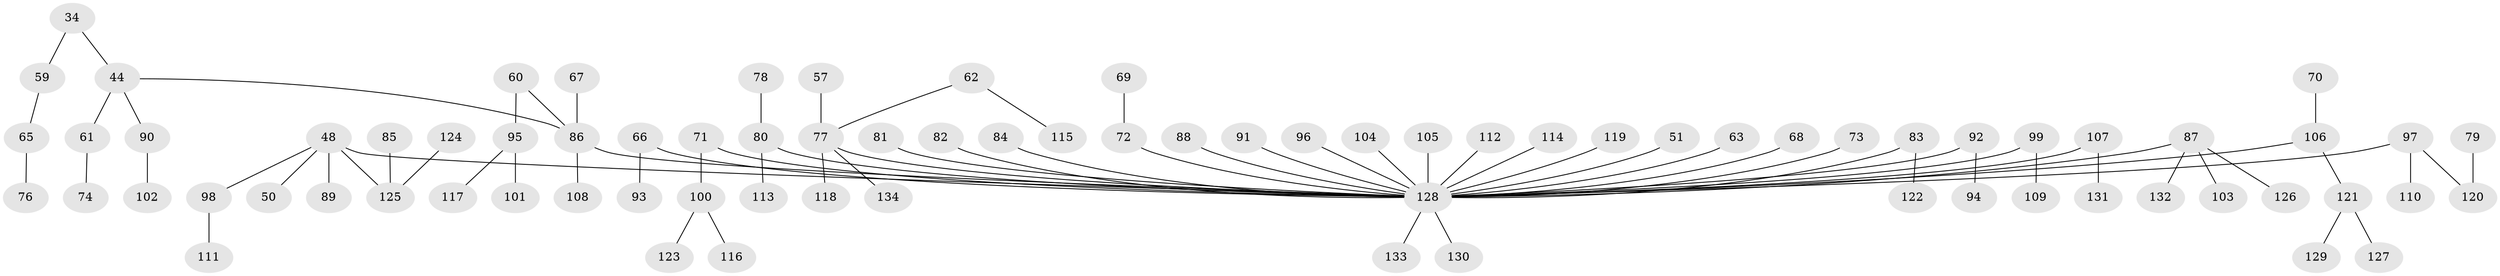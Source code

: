 // original degree distribution, {5: 0.03731343283582089, 4: 0.06716417910447761, 2: 0.27611940298507465, 3: 0.1791044776119403, 1: 0.44029850746268656}
// Generated by graph-tools (version 1.1) at 2025/56/03/04/25 21:56:13]
// undirected, 80 vertices, 79 edges
graph export_dot {
graph [start="1"]
  node [color=gray90,style=filled];
  34;
  44 [super="+31+33"];
  48 [super="+6+35"];
  50;
  51;
  57;
  59;
  60;
  61;
  62;
  63;
  65;
  66;
  67;
  68;
  69;
  70;
  71;
  72 [super="+42"];
  73;
  74;
  76;
  77 [super="+55"];
  78;
  79;
  80 [super="+45"];
  81;
  82;
  83;
  84;
  85;
  86 [super="+9+40+47"];
  87;
  88;
  89;
  90;
  91;
  92;
  93;
  94;
  95;
  96;
  97 [super="+43"];
  98;
  99;
  100;
  101;
  102;
  103;
  104;
  105;
  106 [super="+21+27+28"];
  107;
  108;
  109;
  110;
  111;
  112;
  113;
  114;
  115;
  116;
  117;
  118;
  119;
  120 [super="+56"];
  121;
  122;
  123;
  124;
  125 [super="+12+17"];
  126;
  127;
  128 [super="+64+54+53+37+75"];
  129;
  130;
  131;
  132;
  133;
  134;
  34 -- 59;
  34 -- 44;
  44 -- 61;
  44 -- 86;
  44 -- 90;
  48 -- 50;
  48 -- 98;
  48 -- 125;
  48 -- 89;
  48 -- 128;
  51 -- 128;
  57 -- 77;
  59 -- 65;
  60 -- 95;
  60 -- 86;
  61 -- 74;
  62 -- 115;
  62 -- 77;
  63 -- 128;
  65 -- 76;
  66 -- 93;
  66 -- 128;
  67 -- 86;
  68 -- 128;
  69 -- 72;
  70 -- 106;
  71 -- 100;
  71 -- 128;
  72 -- 128;
  73 -- 128;
  77 -- 118;
  77 -- 134;
  77 -- 128;
  78 -- 80;
  79 -- 120;
  80 -- 113;
  80 -- 128;
  81 -- 128;
  82 -- 128;
  83 -- 122;
  83 -- 128;
  84 -- 128;
  85 -- 125;
  86 -- 108;
  86 -- 128;
  87 -- 103;
  87 -- 126;
  87 -- 132;
  87 -- 128;
  88 -- 128;
  90 -- 102;
  91 -- 128;
  92 -- 94;
  92 -- 128;
  95 -- 101;
  95 -- 117;
  96 -- 128;
  97 -- 110;
  97 -- 128;
  97 -- 120;
  98 -- 111;
  99 -- 109;
  99 -- 128;
  100 -- 116;
  100 -- 123;
  104 -- 128;
  105 -- 128;
  106 -- 121;
  106 -- 128;
  107 -- 131;
  107 -- 128;
  112 -- 128;
  114 -- 128;
  119 -- 128;
  121 -- 127;
  121 -- 129;
  124 -- 125;
  128 -- 130;
  128 -- 133;
}
